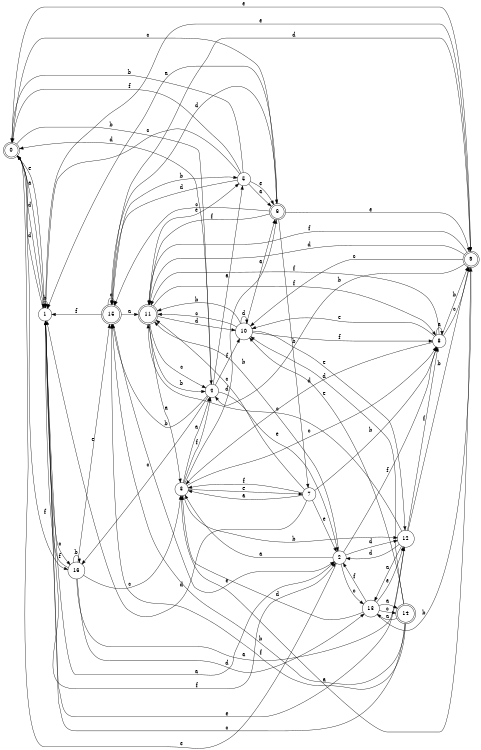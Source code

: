 digraph n14_5 {
__start0 [label="" shape="none"];

rankdir=LR;
size="8,5";

s0 [style="rounded,filled", color="black", fillcolor="white" shape="doublecircle", label="0"];
s1 [style="filled", color="black", fillcolor="white" shape="circle", label="1"];
s2 [style="filled", color="black", fillcolor="white" shape="circle", label="2"];
s3 [style="filled", color="black", fillcolor="white" shape="circle", label="3"];
s4 [style="filled", color="black", fillcolor="white" shape="circle", label="4"];
s5 [style="filled", color="black", fillcolor="white" shape="circle", label="5"];
s6 [style="rounded,filled", color="black", fillcolor="white" shape="doublecircle", label="6"];
s7 [style="filled", color="black", fillcolor="white" shape="circle", label="7"];
s8 [style="filled", color="black", fillcolor="white" shape="circle", label="8"];
s9 [style="rounded,filled", color="black", fillcolor="white" shape="doublecircle", label="9"];
s10 [style="filled", color="black", fillcolor="white" shape="circle", label="10"];
s11 [style="rounded,filled", color="black", fillcolor="white" shape="doublecircle", label="11"];
s12 [style="filled", color="black", fillcolor="white" shape="circle", label="12"];
s13 [style="filled", color="black", fillcolor="white" shape="circle", label="13"];
s14 [style="rounded,filled", color="black", fillcolor="white" shape="doublecircle", label="14"];
s15 [style="rounded,filled", color="black", fillcolor="white" shape="doublecircle", label="15"];
s16 [style="filled", color="black", fillcolor="white" shape="circle", label="16"];
s0 -> s1 [label="a"];
s0 -> s4 [label="b"];
s0 -> s6 [label="c"];
s0 -> s1 [label="d"];
s0 -> s9 [label="e"];
s0 -> s16 [label="f"];
s1 -> s2 [label="a"];
s1 -> s1 [label="b"];
s1 -> s16 [label="c"];
s1 -> s0 [label="d"];
s1 -> s0 [label="e"];
s1 -> s2 [label="f"];
s2 -> s3 [label="a"];
s2 -> s11 [label="b"];
s2 -> s13 [label="c"];
s2 -> s12 [label="d"];
s2 -> s0 [label="e"];
s2 -> s8 [label="f"];
s3 -> s4 [label="a"];
s3 -> s12 [label="b"];
s3 -> s8 [label="c"];
s3 -> s6 [label="d"];
s3 -> s7 [label="e"];
s3 -> s4 [label="f"];
s4 -> s5 [label="a"];
s4 -> s15 [label="b"];
s4 -> s16 [label="c"];
s4 -> s0 [label="d"];
s4 -> s2 [label="e"];
s4 -> s10 [label="f"];
s5 -> s6 [label="a"];
s5 -> s0 [label="b"];
s5 -> s1 [label="c"];
s5 -> s15 [label="d"];
s5 -> s6 [label="e"];
s5 -> s0 [label="f"];
s6 -> s1 [label="a"];
s6 -> s7 [label="b"];
s6 -> s15 [label="c"];
s6 -> s15 [label="d"];
s6 -> s9 [label="e"];
s6 -> s11 [label="f"];
s7 -> s3 [label="a"];
s7 -> s8 [label="b"];
s7 -> s11 [label="c"];
s7 -> s1 [label="d"];
s7 -> s2 [label="e"];
s7 -> s3 [label="f"];
s8 -> s8 [label="a"];
s8 -> s9 [label="b"];
s8 -> s9 [label="c"];
s8 -> s3 [label="d"];
s8 -> s10 [label="e"];
s8 -> s11 [label="f"];
s9 -> s3 [label="a"];
s9 -> s4 [label="b"];
s9 -> s10 [label="c"];
s9 -> s11 [label="d"];
s9 -> s1 [label="e"];
s9 -> s11 [label="f"];
s10 -> s6 [label="a"];
s10 -> s11 [label="b"];
s10 -> s11 [label="c"];
s10 -> s10 [label="d"];
s10 -> s12 [label="e"];
s10 -> s8 [label="f"];
s11 -> s3 [label="a"];
s11 -> s4 [label="b"];
s11 -> s4 [label="c"];
s11 -> s10 [label="d"];
s11 -> s5 [label="e"];
s11 -> s8 [label="f"];
s12 -> s13 [label="a"];
s12 -> s9 [label="b"];
s12 -> s11 [label="c"];
s12 -> s2 [label="d"];
s12 -> s1 [label="e"];
s12 -> s8 [label="f"];
s13 -> s14 [label="a"];
s13 -> s9 [label="b"];
s13 -> s14 [label="c"];
s13 -> s3 [label="d"];
s13 -> s12 [label="e"];
s13 -> s2 [label="f"];
s14 -> s13 [label="a"];
s14 -> s15 [label="b"];
s14 -> s1 [label="c"];
s14 -> s10 [label="d"];
s14 -> s10 [label="e"];
s14 -> s15 [label="f"];
s15 -> s11 [label="a"];
s15 -> s5 [label="b"];
s15 -> s15 [label="c"];
s15 -> s9 [label="d"];
s15 -> s2 [label="e"];
s15 -> s1 [label="f"];
s16 -> s12 [label="a"];
s16 -> s16 [label="b"];
s16 -> s3 [label="c"];
s16 -> s13 [label="d"];
s16 -> s15 [label="e"];
s16 -> s1 [label="f"];

}